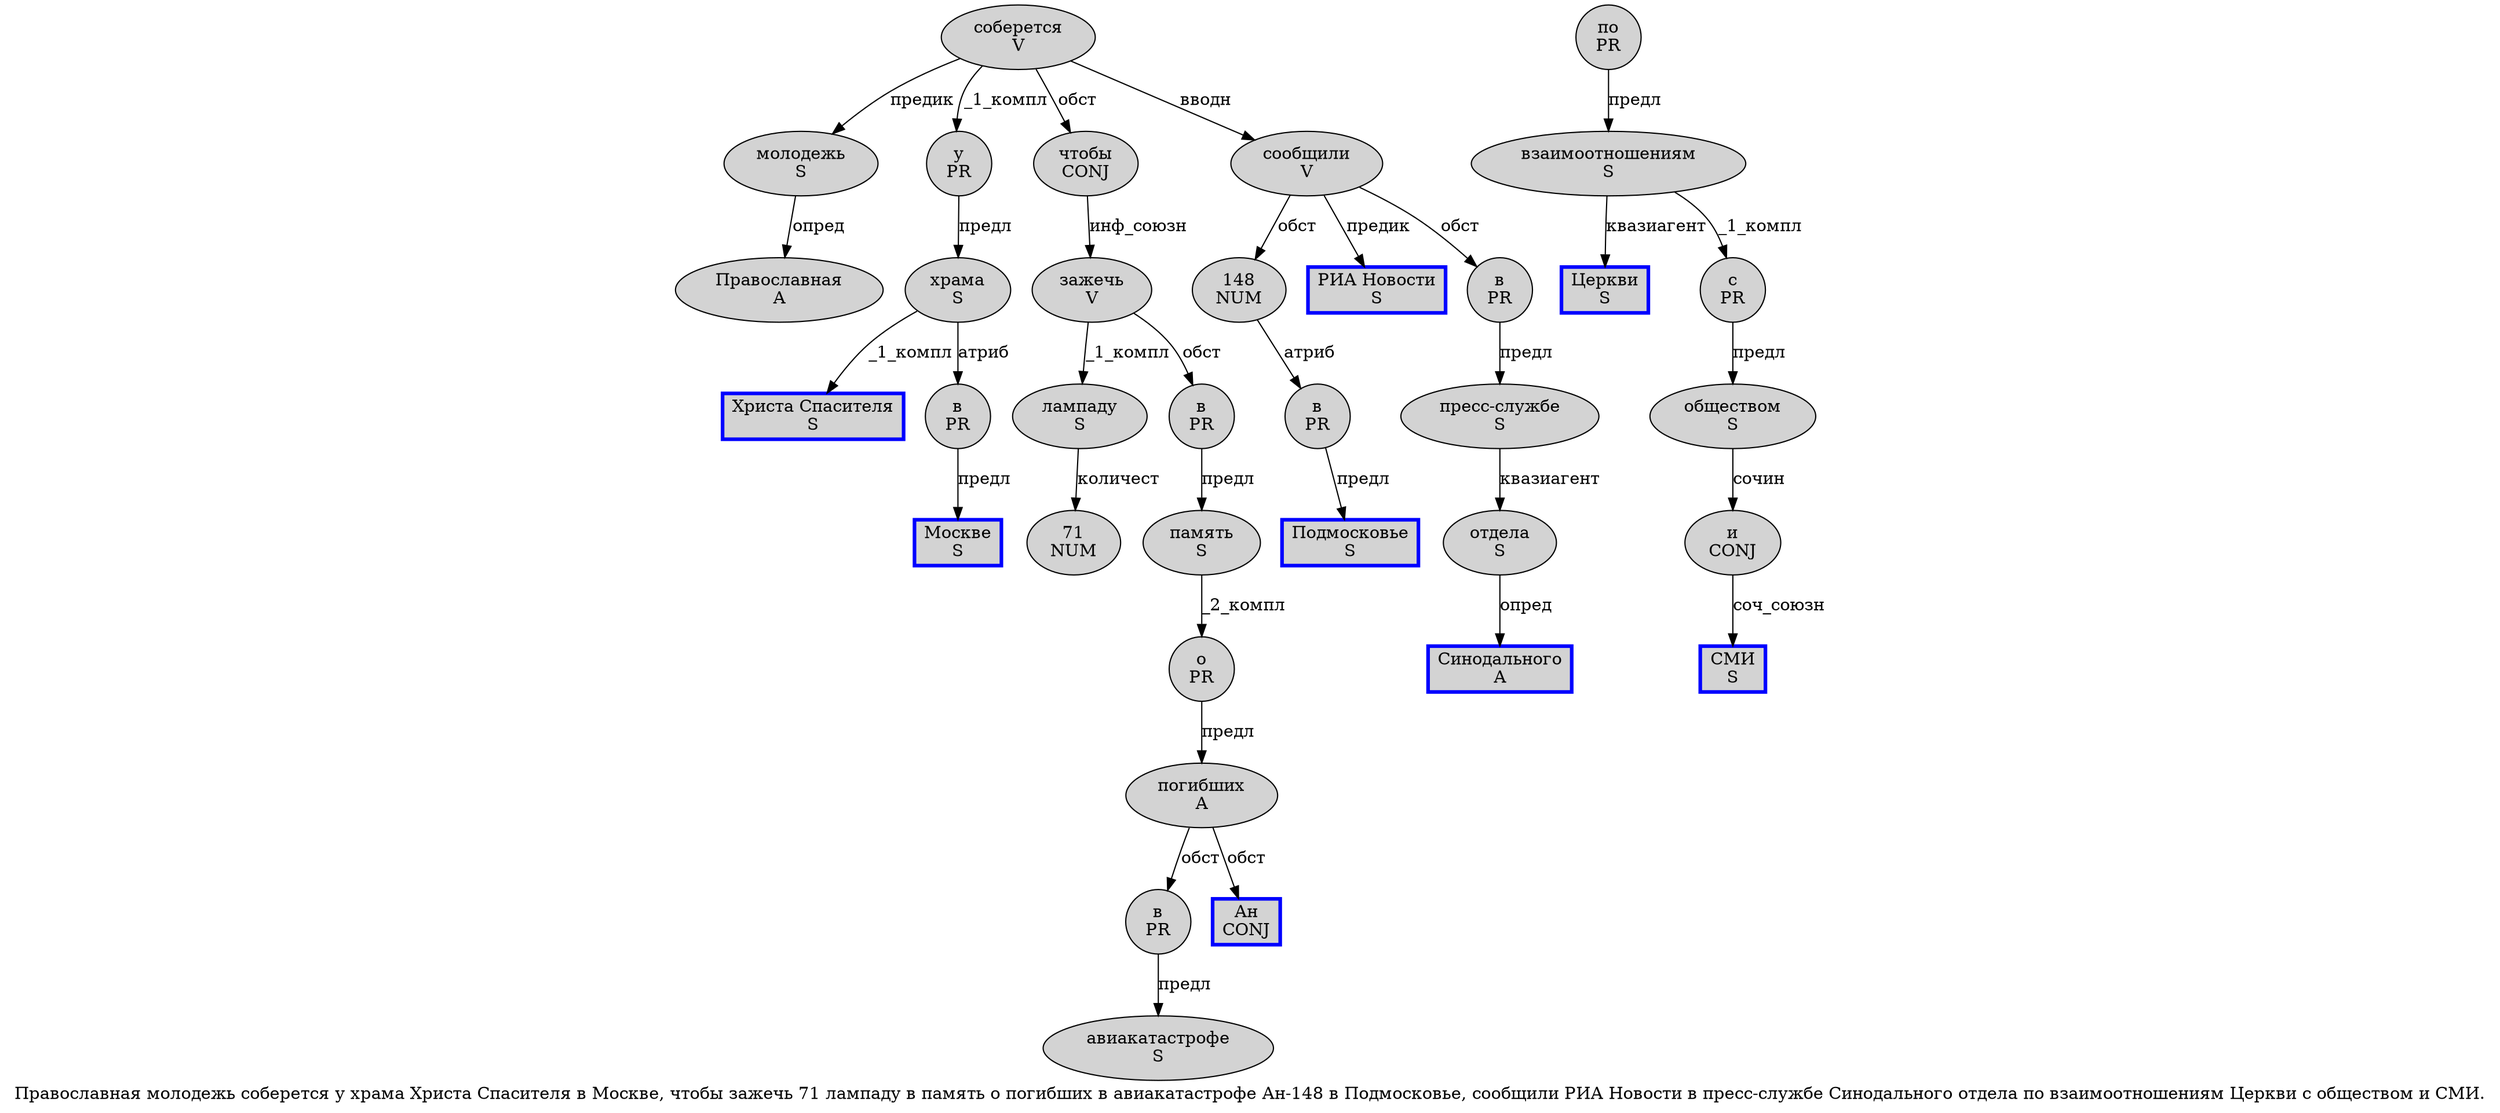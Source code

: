 digraph SENTENCE_524 {
	graph [label="Православная молодежь соберется у храма Христа Спасителя в Москве, чтобы зажечь 71 лампаду в память о погибших в авиакатастрофе Ан-148 в Подмосковье, сообщили РИА Новости в пресс-службе Синодального отдела по взаимоотношениям Церкви с обществом и СМИ."]
	node [style=filled]
		0 [label="Православная
A" color="" fillcolor=lightgray penwidth=1 shape=ellipse]
		1 [label="молодежь
S" color="" fillcolor=lightgray penwidth=1 shape=ellipse]
		2 [label="соберется
V" color="" fillcolor=lightgray penwidth=1 shape=ellipse]
		3 [label="у
PR" color="" fillcolor=lightgray penwidth=1 shape=ellipse]
		4 [label="храма
S" color="" fillcolor=lightgray penwidth=1 shape=ellipse]
		5 [label="Христа Спасителя
S" color=blue fillcolor=lightgray penwidth=3 shape=box]
		6 [label="в
PR" color="" fillcolor=lightgray penwidth=1 shape=ellipse]
		7 [label="Москве
S" color=blue fillcolor=lightgray penwidth=3 shape=box]
		9 [label="чтобы
CONJ" color="" fillcolor=lightgray penwidth=1 shape=ellipse]
		10 [label="зажечь
V" color="" fillcolor=lightgray penwidth=1 shape=ellipse]
		11 [label="71
NUM" color="" fillcolor=lightgray penwidth=1 shape=ellipse]
		12 [label="лампаду
S" color="" fillcolor=lightgray penwidth=1 shape=ellipse]
		13 [label="в
PR" color="" fillcolor=lightgray penwidth=1 shape=ellipse]
		14 [label="память
S" color="" fillcolor=lightgray penwidth=1 shape=ellipse]
		15 [label="о
PR" color="" fillcolor=lightgray penwidth=1 shape=ellipse]
		16 [label="погибших
A" color="" fillcolor=lightgray penwidth=1 shape=ellipse]
		17 [label="в
PR" color="" fillcolor=lightgray penwidth=1 shape=ellipse]
		18 [label="авиакатастрофе
S" color="" fillcolor=lightgray penwidth=1 shape=ellipse]
		19 [label="Ан
CONJ" color=blue fillcolor=lightgray penwidth=3 shape=box]
		21 [label="148
NUM" color="" fillcolor=lightgray penwidth=1 shape=ellipse]
		22 [label="в
PR" color="" fillcolor=lightgray penwidth=1 shape=ellipse]
		23 [label="Подмосковье
S" color=blue fillcolor=lightgray penwidth=3 shape=box]
		25 [label="сообщили
V" color="" fillcolor=lightgray penwidth=1 shape=ellipse]
		26 [label="РИА Новости
S" color=blue fillcolor=lightgray penwidth=3 shape=box]
		27 [label="в
PR" color="" fillcolor=lightgray penwidth=1 shape=ellipse]
		28 [label="пресс-службе
S" color="" fillcolor=lightgray penwidth=1 shape=ellipse]
		29 [label="Синодального
A" color=blue fillcolor=lightgray penwidth=3 shape=box]
		30 [label="отдела
S" color="" fillcolor=lightgray penwidth=1 shape=ellipse]
		31 [label="по
PR" color="" fillcolor=lightgray penwidth=1 shape=ellipse]
		32 [label="взаимоотношениям
S" color="" fillcolor=lightgray penwidth=1 shape=ellipse]
		33 [label="Церкви
S" color=blue fillcolor=lightgray penwidth=3 shape=box]
		34 [label="с
PR" color="" fillcolor=lightgray penwidth=1 shape=ellipse]
		35 [label="обществом
S" color="" fillcolor=lightgray penwidth=1 shape=ellipse]
		36 [label="и
CONJ" color="" fillcolor=lightgray penwidth=1 shape=ellipse]
		37 [label="СМИ
S" color=blue fillcolor=lightgray penwidth=3 shape=box]
			2 -> 1 [label="предик"]
			2 -> 3 [label="_1_компл"]
			2 -> 9 [label="обст"]
			2 -> 25 [label="вводн"]
			22 -> 23 [label="предл"]
			36 -> 37 [label="соч_союзн"]
			3 -> 4 [label="предл"]
			1 -> 0 [label="опред"]
			9 -> 10 [label="инф_союзн"]
			13 -> 14 [label="предл"]
			15 -> 16 [label="предл"]
			25 -> 21 [label="обст"]
			25 -> 26 [label="предик"]
			25 -> 27 [label="обст"]
			16 -> 17 [label="обст"]
			16 -> 19 [label="обст"]
			4 -> 5 [label="_1_компл"]
			4 -> 6 [label="атриб"]
			21 -> 22 [label="атриб"]
			17 -> 18 [label="предл"]
			28 -> 30 [label="квазиагент"]
			30 -> 29 [label="опред"]
			10 -> 12 [label="_1_компл"]
			10 -> 13 [label="обст"]
			31 -> 32 [label="предл"]
			27 -> 28 [label="предл"]
			32 -> 33 [label="квазиагент"]
			32 -> 34 [label="_1_компл"]
			12 -> 11 [label="количест"]
			6 -> 7 [label="предл"]
			35 -> 36 [label="сочин"]
			34 -> 35 [label="предл"]
			14 -> 15 [label="_2_компл"]
}